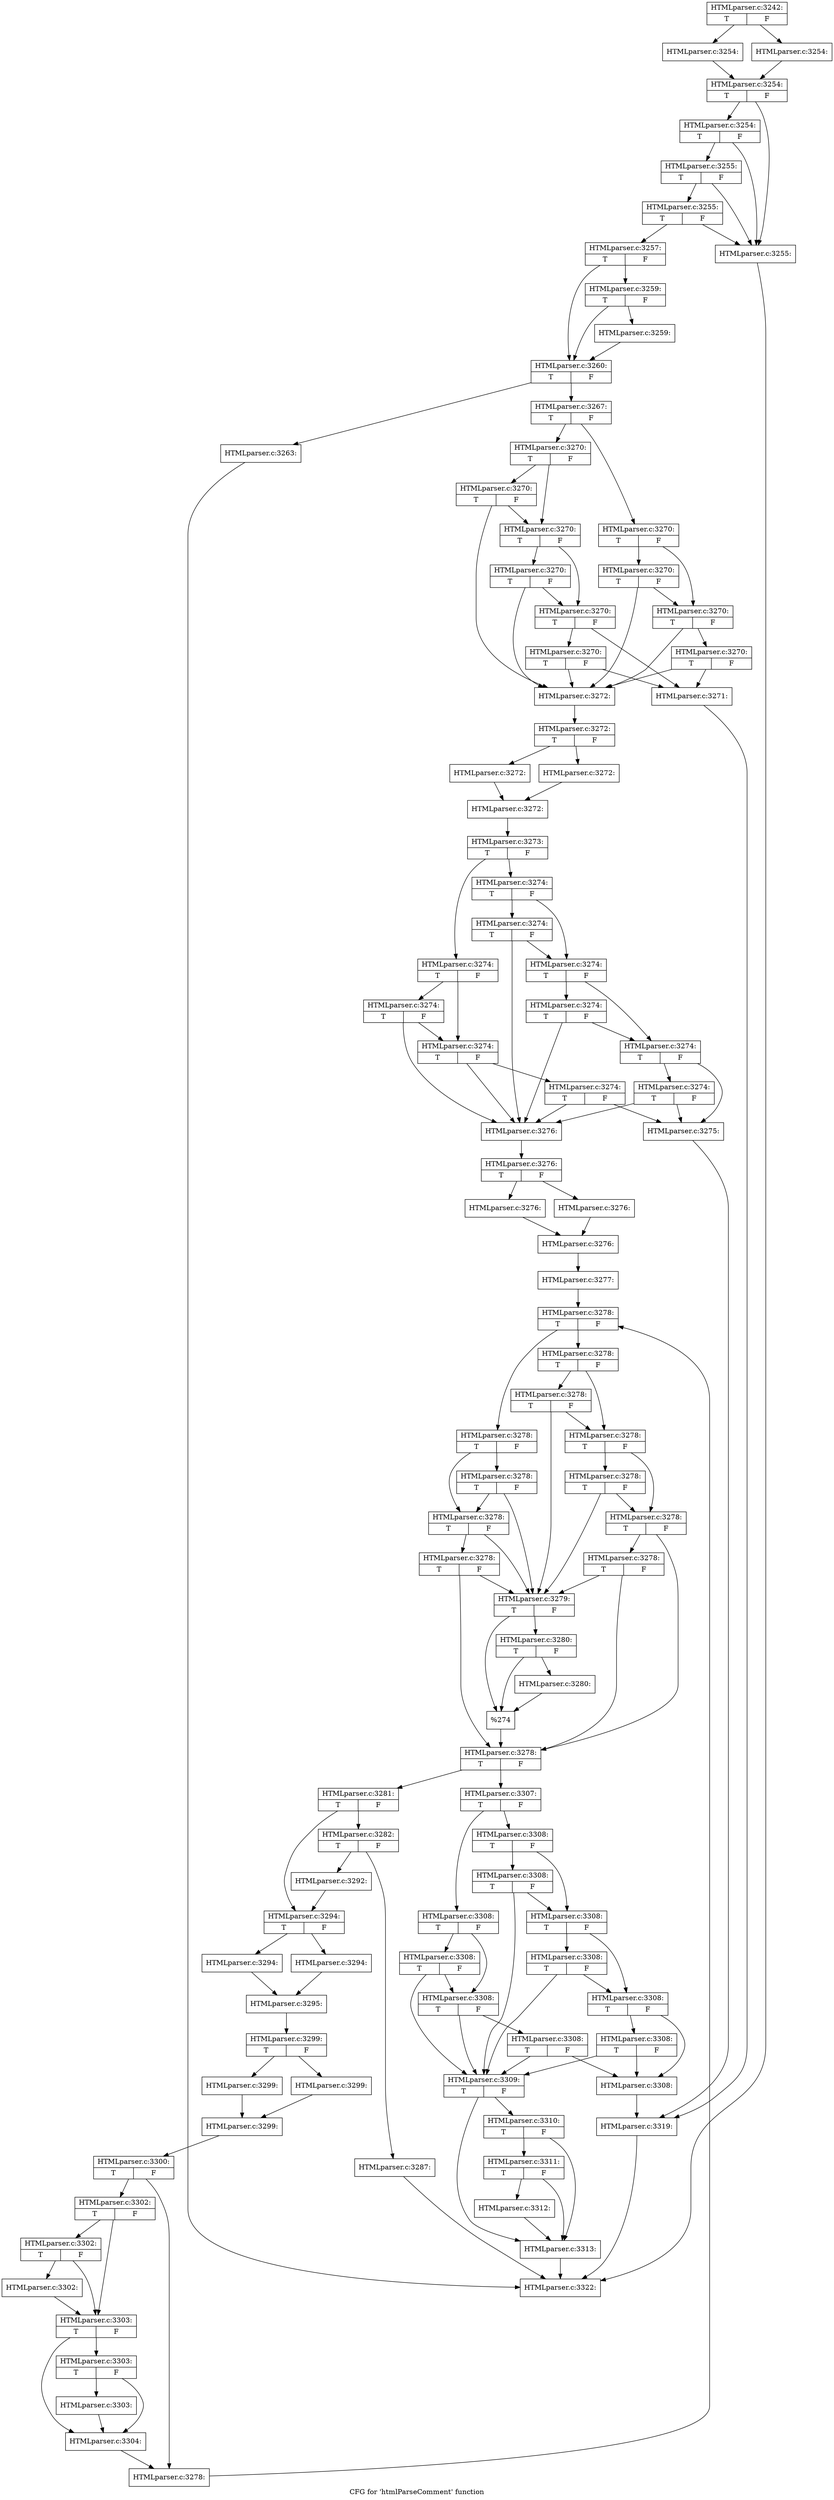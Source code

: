 digraph "CFG for 'htmlParseComment' function" {
	label="CFG for 'htmlParseComment' function";

	Node0x401dc70 [shape=record,label="{HTMLparser.c:3242:|{<s0>T|<s1>F}}"];
	Node0x401dc70 -> Node0x40269f0;
	Node0x401dc70 -> Node0x4026a40;
	Node0x40269f0 [shape=record,label="{HTMLparser.c:3254:}"];
	Node0x40269f0 -> Node0x4026a90;
	Node0x4026a40 [shape=record,label="{HTMLparser.c:3254:}"];
	Node0x4026a40 -> Node0x4026a90;
	Node0x4026a90 [shape=record,label="{HTMLparser.c:3254:|{<s0>T|<s1>F}}"];
	Node0x4026a90 -> Node0x4026770;
	Node0x4026a90 -> Node0x4026910;
	Node0x4026910 [shape=record,label="{HTMLparser.c:3254:|{<s0>T|<s1>F}}"];
	Node0x4026910 -> Node0x4026770;
	Node0x4026910 -> Node0x4026890;
	Node0x4026890 [shape=record,label="{HTMLparser.c:3255:|{<s0>T|<s1>F}}"];
	Node0x4026890 -> Node0x4026770;
	Node0x4026890 -> Node0x4026810;
	Node0x4026810 [shape=record,label="{HTMLparser.c:3255:|{<s0>T|<s1>F}}"];
	Node0x4026810 -> Node0x4026770;
	Node0x4026810 -> Node0x40267c0;
	Node0x4026770 [shape=record,label="{HTMLparser.c:3255:}"];
	Node0x4026770 -> Node0x401b390;
	Node0x40267c0 [shape=record,label="{HTMLparser.c:3257:|{<s0>T|<s1>F}}"];
	Node0x40267c0 -> Node0x40289f0;
	Node0x40267c0 -> Node0x40289a0;
	Node0x40289f0 [shape=record,label="{HTMLparser.c:3259:|{<s0>T|<s1>F}}"];
	Node0x40289f0 -> Node0x4028950;
	Node0x40289f0 -> Node0x40289a0;
	Node0x4028950 [shape=record,label="{HTMLparser.c:3259:}"];
	Node0x4028950 -> Node0x40289a0;
	Node0x40289a0 [shape=record,label="{HTMLparser.c:3260:|{<s0>T|<s1>F}}"];
	Node0x40289a0 -> Node0x402a8e0;
	Node0x40289a0 -> Node0x402a930;
	Node0x402a8e0 [shape=record,label="{HTMLparser.c:3263:}"];
	Node0x402a8e0 -> Node0x401b390;
	Node0x402a930 [shape=record,label="{HTMLparser.c:3267:|{<s0>T|<s1>F}}"];
	Node0x402a930 -> Node0x402b890;
	Node0x402a930 -> Node0x402b8e0;
	Node0x402b890 [shape=record,label="{HTMLparser.c:3270:|{<s0>T|<s1>F}}"];
	Node0x402b890 -> Node0x402bbd0;
	Node0x402b890 -> Node0x402bb80;
	Node0x402bbd0 [shape=record,label="{HTMLparser.c:3270:|{<s0>T|<s1>F}}"];
	Node0x402bbd0 -> Node0x402b840;
	Node0x402bbd0 -> Node0x402bb80;
	Node0x402bb80 [shape=record,label="{HTMLparser.c:3270:|{<s0>T|<s1>F}}"];
	Node0x402bb80 -> Node0x402b840;
	Node0x402bb80 -> Node0x402bb30;
	Node0x402bb30 [shape=record,label="{HTMLparser.c:3270:|{<s0>T|<s1>F}}"];
	Node0x402bb30 -> Node0x402b840;
	Node0x402bb30 -> Node0x402b7f0;
	Node0x402b8e0 [shape=record,label="{HTMLparser.c:3270:|{<s0>T|<s1>F}}"];
	Node0x402b8e0 -> Node0x402c280;
	Node0x402b8e0 -> Node0x402c230;
	Node0x402c280 [shape=record,label="{HTMLparser.c:3270:|{<s0>T|<s1>F}}"];
	Node0x402c280 -> Node0x402b840;
	Node0x402c280 -> Node0x402c230;
	Node0x402c230 [shape=record,label="{HTMLparser.c:3270:|{<s0>T|<s1>F}}"];
	Node0x402c230 -> Node0x402c5b0;
	Node0x402c230 -> Node0x402c1e0;
	Node0x402c5b0 [shape=record,label="{HTMLparser.c:3270:|{<s0>T|<s1>F}}"];
	Node0x402c5b0 -> Node0x402b840;
	Node0x402c5b0 -> Node0x402c1e0;
	Node0x402c1e0 [shape=record,label="{HTMLparser.c:3270:|{<s0>T|<s1>F}}"];
	Node0x402c1e0 -> Node0x402c8e0;
	Node0x402c1e0 -> Node0x402b7f0;
	Node0x402c8e0 [shape=record,label="{HTMLparser.c:3270:|{<s0>T|<s1>F}}"];
	Node0x402c8e0 -> Node0x402b840;
	Node0x402c8e0 -> Node0x402b7f0;
	Node0x402b7f0 [shape=record,label="{HTMLparser.c:3271:}"];
	Node0x402b7f0 -> Node0x402cb20;
	Node0x402b840 [shape=record,label="{HTMLparser.c:3272:}"];
	Node0x402b840 -> Node0x402d5b0;
	Node0x402d5b0 [shape=record,label="{HTMLparser.c:3272:|{<s0>T|<s1>F}}"];
	Node0x402d5b0 -> Node0x402d850;
	Node0x402d5b0 -> Node0x402d8f0;
	Node0x402d850 [shape=record,label="{HTMLparser.c:3272:}"];
	Node0x402d850 -> Node0x402d8a0;
	Node0x402d8f0 [shape=record,label="{HTMLparser.c:3272:}"];
	Node0x402d8f0 -> Node0x402d8a0;
	Node0x402d8a0 [shape=record,label="{HTMLparser.c:3272:}"];
	Node0x402d8a0 -> Node0x402d510;
	Node0x402d510 [shape=record,label="{HTMLparser.c:3273:|{<s0>T|<s1>F}}"];
	Node0x402d510 -> Node0x402f280;
	Node0x402d510 -> Node0x402f2d0;
	Node0x402f280 [shape=record,label="{HTMLparser.c:3274:|{<s0>T|<s1>F}}"];
	Node0x402f280 -> Node0x402f5c0;
	Node0x402f280 -> Node0x402f570;
	Node0x402f5c0 [shape=record,label="{HTMLparser.c:3274:|{<s0>T|<s1>F}}"];
	Node0x402f5c0 -> Node0x402f230;
	Node0x402f5c0 -> Node0x402f570;
	Node0x402f570 [shape=record,label="{HTMLparser.c:3274:|{<s0>T|<s1>F}}"];
	Node0x402f570 -> Node0x402f230;
	Node0x402f570 -> Node0x402f520;
	Node0x402f520 [shape=record,label="{HTMLparser.c:3274:|{<s0>T|<s1>F}}"];
	Node0x402f520 -> Node0x402f230;
	Node0x402f520 -> Node0x402d560;
	Node0x402f2d0 [shape=record,label="{HTMLparser.c:3274:|{<s0>T|<s1>F}}"];
	Node0x402f2d0 -> Node0x402fc70;
	Node0x402f2d0 -> Node0x402fc20;
	Node0x402fc70 [shape=record,label="{HTMLparser.c:3274:|{<s0>T|<s1>F}}"];
	Node0x402fc70 -> Node0x402f230;
	Node0x402fc70 -> Node0x402fc20;
	Node0x402fc20 [shape=record,label="{HTMLparser.c:3274:|{<s0>T|<s1>F}}"];
	Node0x402fc20 -> Node0x402ffa0;
	Node0x402fc20 -> Node0x402fbd0;
	Node0x402ffa0 [shape=record,label="{HTMLparser.c:3274:|{<s0>T|<s1>F}}"];
	Node0x402ffa0 -> Node0x402f230;
	Node0x402ffa0 -> Node0x402fbd0;
	Node0x402fbd0 [shape=record,label="{HTMLparser.c:3274:|{<s0>T|<s1>F}}"];
	Node0x402fbd0 -> Node0x40302d0;
	Node0x402fbd0 -> Node0x402d560;
	Node0x40302d0 [shape=record,label="{HTMLparser.c:3274:|{<s0>T|<s1>F}}"];
	Node0x40302d0 -> Node0x402f230;
	Node0x40302d0 -> Node0x402d560;
	Node0x402d560 [shape=record,label="{HTMLparser.c:3275:}"];
	Node0x402d560 -> Node0x402cb20;
	Node0x402f230 [shape=record,label="{HTMLparser.c:3276:}"];
	Node0x402f230 -> Node0x4030730;
	Node0x4030730 [shape=record,label="{HTMLparser.c:3276:|{<s0>T|<s1>F}}"];
	Node0x4030730 -> Node0x40309d0;
	Node0x4030730 -> Node0x4030a70;
	Node0x40309d0 [shape=record,label="{HTMLparser.c:3276:}"];
	Node0x40309d0 -> Node0x4030a20;
	Node0x4030a70 [shape=record,label="{HTMLparser.c:3276:}"];
	Node0x4030a70 -> Node0x4030a20;
	Node0x4030a20 [shape=record,label="{HTMLparser.c:3276:}"];
	Node0x4030a20 -> Node0x4030690;
	Node0x4030690 [shape=record,label="{HTMLparser.c:3277:}"];
	Node0x4030690 -> Node0x40306e0;
	Node0x40306e0 [shape=record,label="{HTMLparser.c:3278:|{<s0>T|<s1>F}}"];
	Node0x40306e0 -> Node0x4032630;
	Node0x40306e0 -> Node0x4032680;
	Node0x4032630 [shape=record,label="{HTMLparser.c:3278:|{<s0>T|<s1>F}}"];
	Node0x4032630 -> Node0x40328f0;
	Node0x4032630 -> Node0x40328a0;
	Node0x40328f0 [shape=record,label="{HTMLparser.c:3278:|{<s0>T|<s1>F}}"];
	Node0x40328f0 -> Node0x40325e0;
	Node0x40328f0 -> Node0x40328a0;
	Node0x40328a0 [shape=record,label="{HTMLparser.c:3278:|{<s0>T|<s1>F}}"];
	Node0x40328a0 -> Node0x40325e0;
	Node0x40328a0 -> Node0x4032850;
	Node0x4032850 [shape=record,label="{HTMLparser.c:3278:|{<s0>T|<s1>F}}"];
	Node0x4032850 -> Node0x40325e0;
	Node0x4032850 -> Node0x4032590;
	Node0x4032680 [shape=record,label="{HTMLparser.c:3278:|{<s0>T|<s1>F}}"];
	Node0x4032680 -> Node0x4032f20;
	Node0x4032680 -> Node0x4032ed0;
	Node0x4032f20 [shape=record,label="{HTMLparser.c:3278:|{<s0>T|<s1>F}}"];
	Node0x4032f20 -> Node0x40325e0;
	Node0x4032f20 -> Node0x4032ed0;
	Node0x4032ed0 [shape=record,label="{HTMLparser.c:3278:|{<s0>T|<s1>F}}"];
	Node0x4032ed0 -> Node0x4033250;
	Node0x4032ed0 -> Node0x4032e80;
	Node0x4033250 [shape=record,label="{HTMLparser.c:3278:|{<s0>T|<s1>F}}"];
	Node0x4033250 -> Node0x40325e0;
	Node0x4033250 -> Node0x4032e80;
	Node0x4032e80 [shape=record,label="{HTMLparser.c:3278:|{<s0>T|<s1>F}}"];
	Node0x4032e80 -> Node0x4033580;
	Node0x4032e80 -> Node0x4032590;
	Node0x4033580 [shape=record,label="{HTMLparser.c:3278:|{<s0>T|<s1>F}}"];
	Node0x4033580 -> Node0x40325e0;
	Node0x4033580 -> Node0x4032590;
	Node0x40325e0 [shape=record,label="{HTMLparser.c:3279:|{<s0>T|<s1>F}}"];
	Node0x40325e0 -> Node0x40338b0;
	Node0x40325e0 -> Node0x4033a20;
	Node0x4033a20 [shape=record,label="{HTMLparser.c:3280:|{<s0>T|<s1>F}}"];
	Node0x4033a20 -> Node0x40338b0;
	Node0x4033a20 -> Node0x40339d0;
	Node0x40339d0 [shape=record,label="{HTMLparser.c:3280:}"];
	Node0x40339d0 -> Node0x40338b0;
	Node0x40338b0 [shape=record,label="{%274}"];
	Node0x40338b0 -> Node0x4032590;
	Node0x4032590 [shape=record,label="{HTMLparser.c:3278:|{<s0>T|<s1>F}}"];
	Node0x4032590 -> Node0x4033f00;
	Node0x4032590 -> Node0x4032510;
	Node0x4033f00 [shape=record,label="{HTMLparser.c:3281:|{<s0>T|<s1>F}}"];
	Node0x4033f00 -> Node0x40344b0;
	Node0x4033f00 -> Node0x4034500;
	Node0x40344b0 [shape=record,label="{HTMLparser.c:3282:|{<s0>T|<s1>F}}"];
	Node0x40344b0 -> Node0x4035230;
	Node0x40344b0 -> Node0x4035280;
	Node0x4035230 [shape=record,label="{HTMLparser.c:3287:}"];
	Node0x4035230 -> Node0x401b390;
	Node0x4035280 [shape=record,label="{HTMLparser.c:3292:}"];
	Node0x4035280 -> Node0x4034500;
	Node0x4034500 [shape=record,label="{HTMLparser.c:3294:|{<s0>T|<s1>F}}"];
	Node0x4034500 -> Node0x40360b0;
	Node0x4034500 -> Node0x4036150;
	Node0x40360b0 [shape=record,label="{HTMLparser.c:3294:}"];
	Node0x40360b0 -> Node0x4036100;
	Node0x4036150 [shape=record,label="{HTMLparser.c:3294:}"];
	Node0x4036150 -> Node0x4036100;
	Node0x4036100 [shape=record,label="{HTMLparser.c:3295:}"];
	Node0x4036100 -> Node0x4037310;
	Node0x4037310 [shape=record,label="{HTMLparser.c:3299:|{<s0>T|<s1>F}}"];
	Node0x4037310 -> Node0x40375b0;
	Node0x4037310 -> Node0x4037650;
	Node0x40375b0 [shape=record,label="{HTMLparser.c:3299:}"];
	Node0x40375b0 -> Node0x4037600;
	Node0x4037650 [shape=record,label="{HTMLparser.c:3299:}"];
	Node0x4037650 -> Node0x4037600;
	Node0x4037600 [shape=record,label="{HTMLparser.c:3299:}"];
	Node0x4037600 -> Node0x4037270;
	Node0x4037270 [shape=record,label="{HTMLparser.c:3300:|{<s0>T|<s1>F}}"];
	Node0x4037270 -> Node0x40372c0;
	Node0x4037270 -> Node0x4038f90;
	Node0x40372c0 [shape=record,label="{HTMLparser.c:3302:|{<s0>T|<s1>F}}"];
	Node0x40372c0 -> Node0x40393c0;
	Node0x40372c0 -> Node0x4039370;
	Node0x40393c0 [shape=record,label="{HTMLparser.c:3302:|{<s0>T|<s1>F}}"];
	Node0x40393c0 -> Node0x4039320;
	Node0x40393c0 -> Node0x4039370;
	Node0x4039320 [shape=record,label="{HTMLparser.c:3302:}"];
	Node0x4039320 -> Node0x4039370;
	Node0x4039370 [shape=record,label="{HTMLparser.c:3303:|{<s0>T|<s1>F}}"];
	Node0x4039370 -> Node0x403a560;
	Node0x4039370 -> Node0x403a510;
	Node0x403a560 [shape=record,label="{HTMLparser.c:3303:|{<s0>T|<s1>F}}"];
	Node0x403a560 -> Node0x403a4c0;
	Node0x403a560 -> Node0x403a510;
	Node0x403a4c0 [shape=record,label="{HTMLparser.c:3303:}"];
	Node0x403a4c0 -> Node0x403a510;
	Node0x403a510 [shape=record,label="{HTMLparser.c:3304:}"];
	Node0x403a510 -> Node0x4038f90;
	Node0x4038f90 [shape=record,label="{HTMLparser.c:3278:}"];
	Node0x4038f90 -> Node0x40306e0;
	Node0x4032510 [shape=record,label="{HTMLparser.c:3307:|{<s0>T|<s1>F}}"];
	Node0x4032510 -> Node0x403b980;
	Node0x4032510 -> Node0x403b9d0;
	Node0x403b980 [shape=record,label="{HTMLparser.c:3308:|{<s0>T|<s1>F}}"];
	Node0x403b980 -> Node0x403bcc0;
	Node0x403b980 -> Node0x403bc70;
	Node0x403bcc0 [shape=record,label="{HTMLparser.c:3308:|{<s0>T|<s1>F}}"];
	Node0x403bcc0 -> Node0x403b8e0;
	Node0x403bcc0 -> Node0x403bc70;
	Node0x403bc70 [shape=record,label="{HTMLparser.c:3308:|{<s0>T|<s1>F}}"];
	Node0x403bc70 -> Node0x403b8e0;
	Node0x403bc70 -> Node0x403bc20;
	Node0x403bc20 [shape=record,label="{HTMLparser.c:3308:|{<s0>T|<s1>F}}"];
	Node0x403bc20 -> Node0x403b8e0;
	Node0x403bc20 -> Node0x403b930;
	Node0x403b9d0 [shape=record,label="{HTMLparser.c:3308:|{<s0>T|<s1>F}}"];
	Node0x403b9d0 -> Node0x403c370;
	Node0x403b9d0 -> Node0x403c320;
	Node0x403c370 [shape=record,label="{HTMLparser.c:3308:|{<s0>T|<s1>F}}"];
	Node0x403c370 -> Node0x403b8e0;
	Node0x403c370 -> Node0x403c320;
	Node0x403c320 [shape=record,label="{HTMLparser.c:3308:|{<s0>T|<s1>F}}"];
	Node0x403c320 -> Node0x403c6a0;
	Node0x403c320 -> Node0x403c2d0;
	Node0x403c6a0 [shape=record,label="{HTMLparser.c:3308:|{<s0>T|<s1>F}}"];
	Node0x403c6a0 -> Node0x403b8e0;
	Node0x403c6a0 -> Node0x403c2d0;
	Node0x403c2d0 [shape=record,label="{HTMLparser.c:3308:|{<s0>T|<s1>F}}"];
	Node0x403c2d0 -> Node0x403c9d0;
	Node0x403c2d0 -> Node0x403b930;
	Node0x403c9d0 [shape=record,label="{HTMLparser.c:3308:|{<s0>T|<s1>F}}"];
	Node0x403c9d0 -> Node0x403b8e0;
	Node0x403c9d0 -> Node0x403b930;
	Node0x403b8e0 [shape=record,label="{HTMLparser.c:3309:|{<s0>T|<s1>F}}"];
	Node0x403b8e0 -> Node0x403cff0;
	Node0x403b8e0 -> Node0x403cf20;
	Node0x403cff0 [shape=record,label="{HTMLparser.c:3310:|{<s0>T|<s1>F}}"];
	Node0x403cff0 -> Node0x403cf70;
	Node0x403cff0 -> Node0x403cf20;
	Node0x403cf70 [shape=record,label="{HTMLparser.c:3311:|{<s0>T|<s1>F}}"];
	Node0x403cf70 -> Node0x403cf20;
	Node0x403cf70 -> Node0x403ced0;
	Node0x403ced0 [shape=record,label="{HTMLparser.c:3312:}"];
	Node0x403ced0 -> Node0x403cf20;
	Node0x403cf20 [shape=record,label="{HTMLparser.c:3313:}"];
	Node0x403cf20 -> Node0x401b390;
	Node0x403b930 [shape=record,label="{HTMLparser.c:3308:}"];
	Node0x403b930 -> Node0x402cb20;
	Node0x402cb20 [shape=record,label="{HTMLparser.c:3319:}"];
	Node0x402cb20 -> Node0x401b390;
	Node0x401b390 [shape=record,label="{HTMLparser.c:3322:}"];
}
